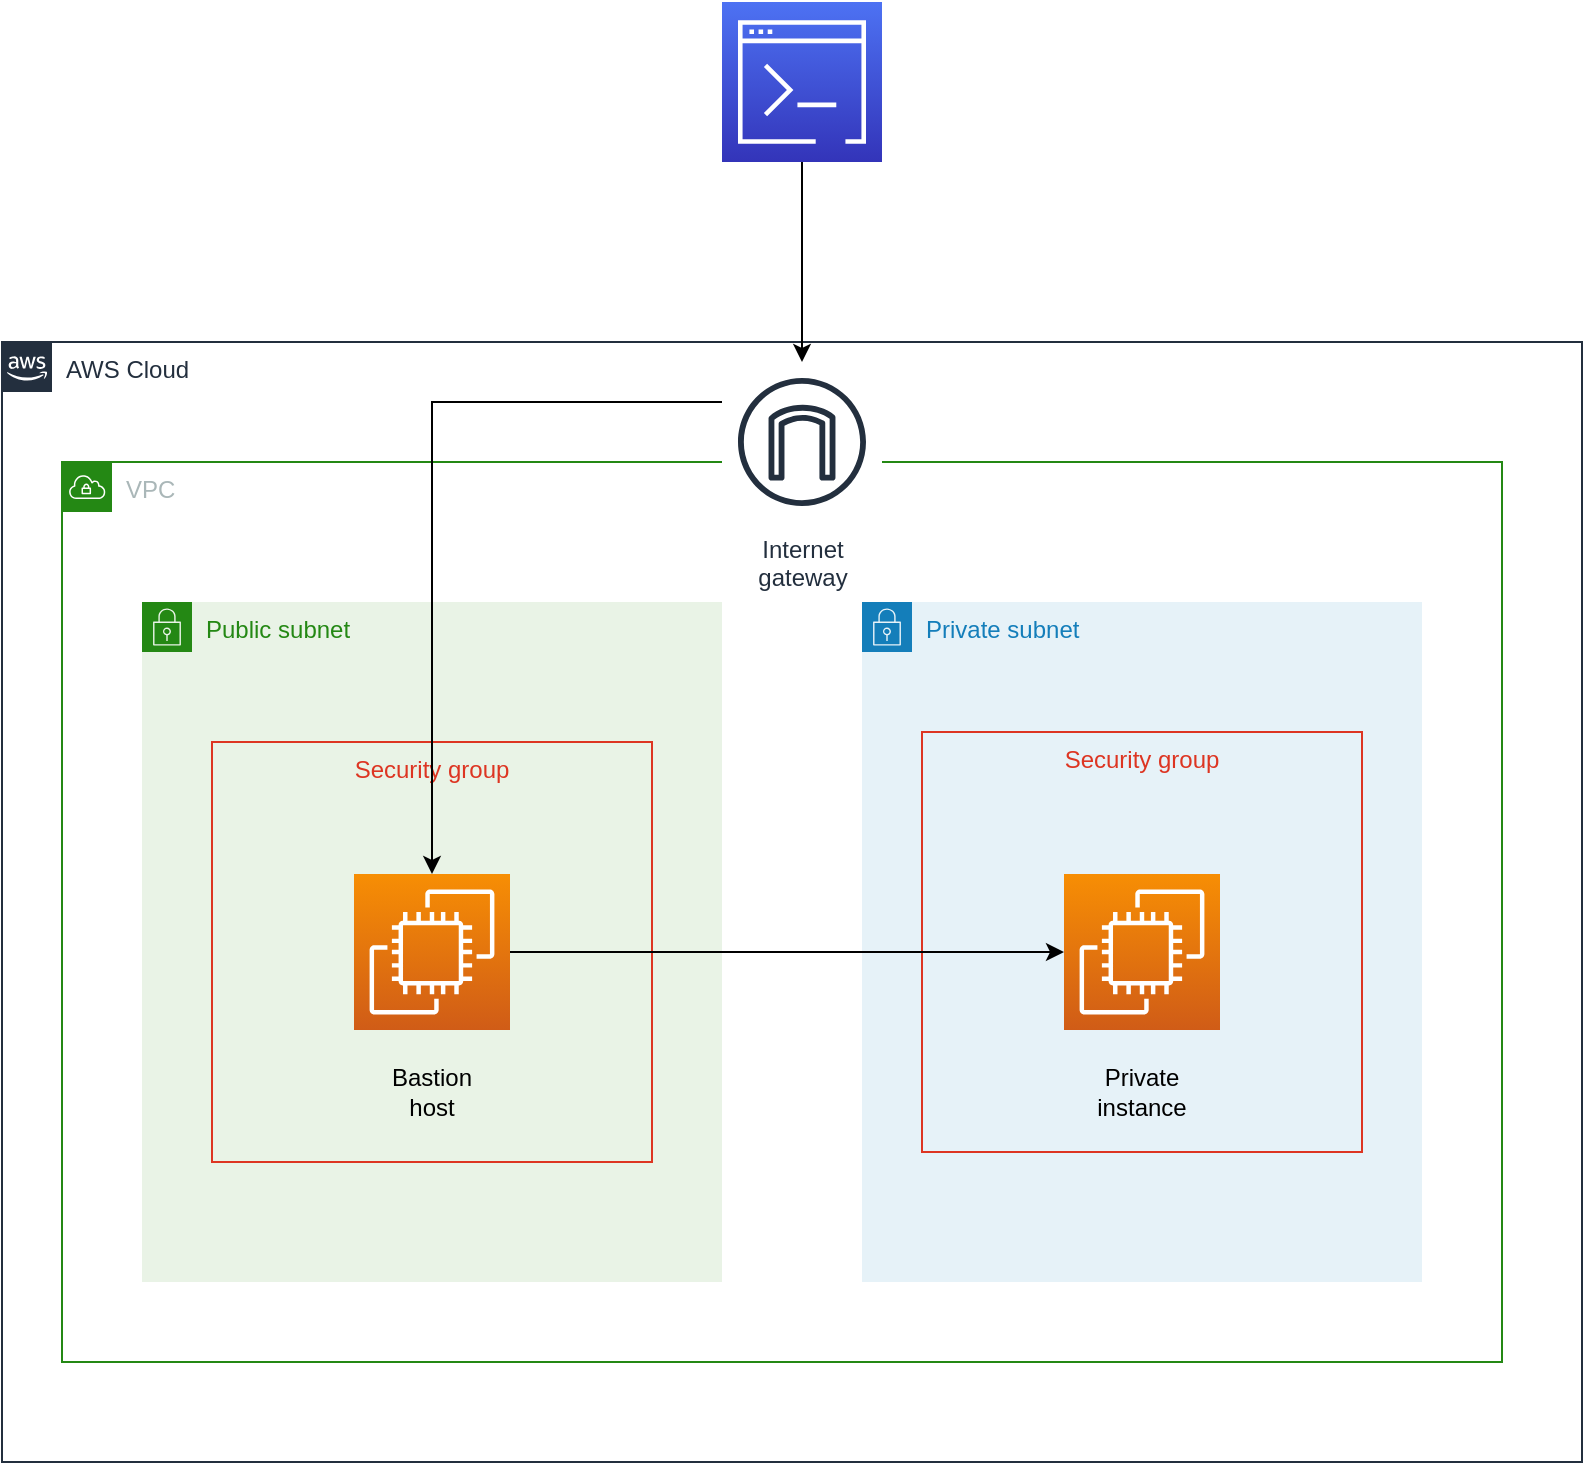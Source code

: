 <mxfile version="21.5.2" type="github">
  <diagram name="Page-1" id="wdMYOste1bel3rUUwyM0">
    <mxGraphModel dx="1379" dy="1815" grid="1" gridSize="10" guides="1" tooltips="1" connect="1" arrows="1" fold="1" page="1" pageScale="1" pageWidth="850" pageHeight="1100" math="0" shadow="0">
      <root>
        <mxCell id="0" />
        <mxCell id="1" parent="0" />
        <mxCell id="uoPELITCzkdwYlY0zzaR-28" value="AWS Cloud" style="points=[[0,0],[0.25,0],[0.5,0],[0.75,0],[1,0],[1,0.25],[1,0.5],[1,0.75],[1,1],[0.75,1],[0.5,1],[0.25,1],[0,1],[0,0.75],[0,0.5],[0,0.25]];outlineConnect=0;gradientColor=none;html=1;whiteSpace=wrap;fontSize=12;fontStyle=0;container=1;pointerEvents=0;collapsible=0;recursiveResize=0;shape=mxgraph.aws4.group;grIcon=mxgraph.aws4.group_aws_cloud_alt;strokeColor=#232F3E;fillColor=none;verticalAlign=top;align=left;spacingLeft=30;fontColor=#232F3E;dashed=0;" vertex="1" parent="1">
          <mxGeometry x="10" y="90" width="790" height="560" as="geometry" />
        </mxCell>
        <mxCell id="uoPELITCzkdwYlY0zzaR-2" value="VPC" style="points=[[0,0],[0.25,0],[0.5,0],[0.75,0],[1,0],[1,0.25],[1,0.5],[1,0.75],[1,1],[0.75,1],[0.5,1],[0.25,1],[0,1],[0,0.75],[0,0.5],[0,0.25]];outlineConnect=0;gradientColor=none;html=1;whiteSpace=wrap;fontSize=12;fontStyle=0;container=1;pointerEvents=0;collapsible=0;recursiveResize=0;shape=mxgraph.aws4.group;grIcon=mxgraph.aws4.group_vpc;strokeColor=#248814;fillColor=none;verticalAlign=top;align=left;spacingLeft=30;fontColor=#AAB7B8;dashed=0;" vertex="1" parent="1">
          <mxGeometry x="40" y="150" width="720" height="450" as="geometry" />
        </mxCell>
        <mxCell id="uoPELITCzkdwYlY0zzaR-3" value="Private subnet" style="points=[[0,0],[0.25,0],[0.5,0],[0.75,0],[1,0],[1,0.25],[1,0.5],[1,0.75],[1,1],[0.75,1],[0.5,1],[0.25,1],[0,1],[0,0.75],[0,0.5],[0,0.25]];outlineConnect=0;gradientColor=none;html=1;whiteSpace=wrap;fontSize=12;fontStyle=0;container=1;pointerEvents=0;collapsible=0;recursiveResize=0;shape=mxgraph.aws4.group;grIcon=mxgraph.aws4.group_security_group;grStroke=0;strokeColor=#147EBA;fillColor=#E6F2F8;verticalAlign=top;align=left;spacingLeft=30;fontColor=#147EBA;dashed=0;" vertex="1" parent="uoPELITCzkdwYlY0zzaR-2">
          <mxGeometry x="400" y="70" width="280" height="340" as="geometry" />
        </mxCell>
        <mxCell id="uoPELITCzkdwYlY0zzaR-15" value="Security group" style="fillColor=none;strokeColor=#DD3522;verticalAlign=top;fontStyle=0;fontColor=#DD3522;whiteSpace=wrap;html=1;" vertex="1" parent="uoPELITCzkdwYlY0zzaR-3">
          <mxGeometry x="30" y="65" width="220" height="210" as="geometry" />
        </mxCell>
        <mxCell id="uoPELITCzkdwYlY0zzaR-13" value="" style="sketch=0;points=[[0,0,0],[0.25,0,0],[0.5,0,0],[0.75,0,0],[1,0,0],[0,1,0],[0.25,1,0],[0.5,1,0],[0.75,1,0],[1,1,0],[0,0.25,0],[0,0.5,0],[0,0.75,0],[1,0.25,0],[1,0.5,0],[1,0.75,0]];outlineConnect=0;fontColor=#232F3E;gradientColor=#F78E04;gradientDirection=north;fillColor=#D05C17;strokeColor=#ffffff;dashed=0;verticalLabelPosition=bottom;verticalAlign=top;align=center;html=1;fontSize=12;fontStyle=0;aspect=fixed;shape=mxgraph.aws4.resourceIcon;resIcon=mxgraph.aws4.ec2;" vertex="1" parent="uoPELITCzkdwYlY0zzaR-3">
          <mxGeometry x="101" y="136" width="78" height="78" as="geometry" />
        </mxCell>
        <mxCell id="uoPELITCzkdwYlY0zzaR-31" value="Private instance" style="text;html=1;strokeColor=none;fillColor=none;align=center;verticalAlign=middle;whiteSpace=wrap;rounded=0;" vertex="1" parent="uoPELITCzkdwYlY0zzaR-3">
          <mxGeometry x="110" y="230" width="60" height="30" as="geometry" />
        </mxCell>
        <mxCell id="uoPELITCzkdwYlY0zzaR-4" value="Public subnet" style="points=[[0,0],[0.25,0],[0.5,0],[0.75,0],[1,0],[1,0.25],[1,0.5],[1,0.75],[1,1],[0.75,1],[0.5,1],[0.25,1],[0,1],[0,0.75],[0,0.5],[0,0.25]];outlineConnect=0;gradientColor=none;html=1;whiteSpace=wrap;fontSize=12;fontStyle=0;container=1;pointerEvents=0;collapsible=0;recursiveResize=0;shape=mxgraph.aws4.group;grIcon=mxgraph.aws4.group_security_group;grStroke=0;strokeColor=#248814;fillColor=#E9F3E6;verticalAlign=top;align=left;spacingLeft=30;fontColor=#248814;dashed=0;" vertex="1" parent="uoPELITCzkdwYlY0zzaR-2">
          <mxGeometry x="40" y="70" width="290" height="340" as="geometry" />
        </mxCell>
        <mxCell id="uoPELITCzkdwYlY0zzaR-23" value="Security group" style="fillColor=none;strokeColor=#DD3522;verticalAlign=top;fontStyle=0;fontColor=#DD3522;whiteSpace=wrap;html=1;" vertex="1" parent="uoPELITCzkdwYlY0zzaR-4">
          <mxGeometry x="35" y="70" width="220" height="210" as="geometry" />
        </mxCell>
        <mxCell id="uoPELITCzkdwYlY0zzaR-6" value="" style="sketch=0;points=[[0,0,0],[0.25,0,0],[0.5,0,0],[0.75,0,0],[1,0,0],[0,1,0],[0.25,1,0],[0.5,1,0],[0.75,1,0],[1,1,0],[0,0.25,0],[0,0.5,0],[0,0.75,0],[1,0.25,0],[1,0.5,0],[1,0.75,0]];outlineConnect=0;fontColor=#232F3E;gradientColor=#F78E04;gradientDirection=north;fillColor=#D05C17;strokeColor=#ffffff;dashed=0;verticalLabelPosition=bottom;verticalAlign=top;align=center;html=1;fontSize=12;fontStyle=0;aspect=fixed;shape=mxgraph.aws4.resourceIcon;resIcon=mxgraph.aws4.ec2;" vertex="1" parent="uoPELITCzkdwYlY0zzaR-4">
          <mxGeometry x="106" y="136" width="78" height="78" as="geometry" />
        </mxCell>
        <mxCell id="uoPELITCzkdwYlY0zzaR-26" value="Bastion host" style="text;html=1;strokeColor=none;fillColor=none;align=center;verticalAlign=middle;whiteSpace=wrap;rounded=0;" vertex="1" parent="uoPELITCzkdwYlY0zzaR-4">
          <mxGeometry x="115" y="230" width="60" height="30" as="geometry" />
        </mxCell>
        <mxCell id="uoPELITCzkdwYlY0zzaR-25" style="edgeStyle=orthogonalEdgeStyle;rounded=0;orthogonalLoop=1;jettySize=auto;html=1;" edge="1" parent="uoPELITCzkdwYlY0zzaR-2" source="uoPELITCzkdwYlY0zzaR-6" target="uoPELITCzkdwYlY0zzaR-13">
          <mxGeometry relative="1" as="geometry" />
        </mxCell>
        <mxCell id="uoPELITCzkdwYlY0zzaR-29" style="edgeStyle=orthogonalEdgeStyle;rounded=0;orthogonalLoop=1;jettySize=auto;html=1;" edge="1" parent="1" source="uoPELITCzkdwYlY0zzaR-27" target="uoPELITCzkdwYlY0zzaR-9">
          <mxGeometry relative="1" as="geometry" />
        </mxCell>
        <mxCell id="uoPELITCzkdwYlY0zzaR-27" value="" style="sketch=0;points=[[0,0,0],[0.25,0,0],[0.5,0,0],[0.75,0,0],[1,0,0],[0,1,0],[0.25,1,0],[0.5,1,0],[0.75,1,0],[1,1,0],[0,0.25,0],[0,0.5,0],[0,0.75,0],[1,0.25,0],[1,0.5,0],[1,0.75,0]];outlineConnect=0;fontColor=#232F3E;gradientColor=#4D72F3;gradientDirection=north;fillColor=#3334B9;strokeColor=#ffffff;dashed=0;verticalLabelPosition=bottom;verticalAlign=top;align=center;html=1;fontSize=12;fontStyle=0;aspect=fixed;shape=mxgraph.aws4.resourceIcon;resIcon=mxgraph.aws4.command_line_interface;" vertex="1" parent="1">
          <mxGeometry x="370" y="-80" width="80" height="80" as="geometry" />
        </mxCell>
        <mxCell id="uoPELITCzkdwYlY0zzaR-9" value="Internet&#xa;gateway" style="sketch=0;outlineConnect=0;fontColor=#232F3E;gradientColor=none;strokeColor=#232F3E;fillColor=#ffffff;dashed=0;verticalLabelPosition=bottom;verticalAlign=top;align=center;html=1;fontSize=12;fontStyle=0;aspect=fixed;shape=mxgraph.aws4.resourceIcon;resIcon=mxgraph.aws4.internet_gateway;" vertex="1" parent="1">
          <mxGeometry x="370" y="100" width="80" height="80" as="geometry" />
        </mxCell>
        <mxCell id="uoPELITCzkdwYlY0zzaR-30" style="edgeStyle=orthogonalEdgeStyle;rounded=0;orthogonalLoop=1;jettySize=auto;html=1;" edge="1" parent="1" source="uoPELITCzkdwYlY0zzaR-9" target="uoPELITCzkdwYlY0zzaR-6">
          <mxGeometry relative="1" as="geometry">
            <Array as="points">
              <mxPoint x="225" y="120" />
            </Array>
          </mxGeometry>
        </mxCell>
      </root>
    </mxGraphModel>
  </diagram>
</mxfile>
